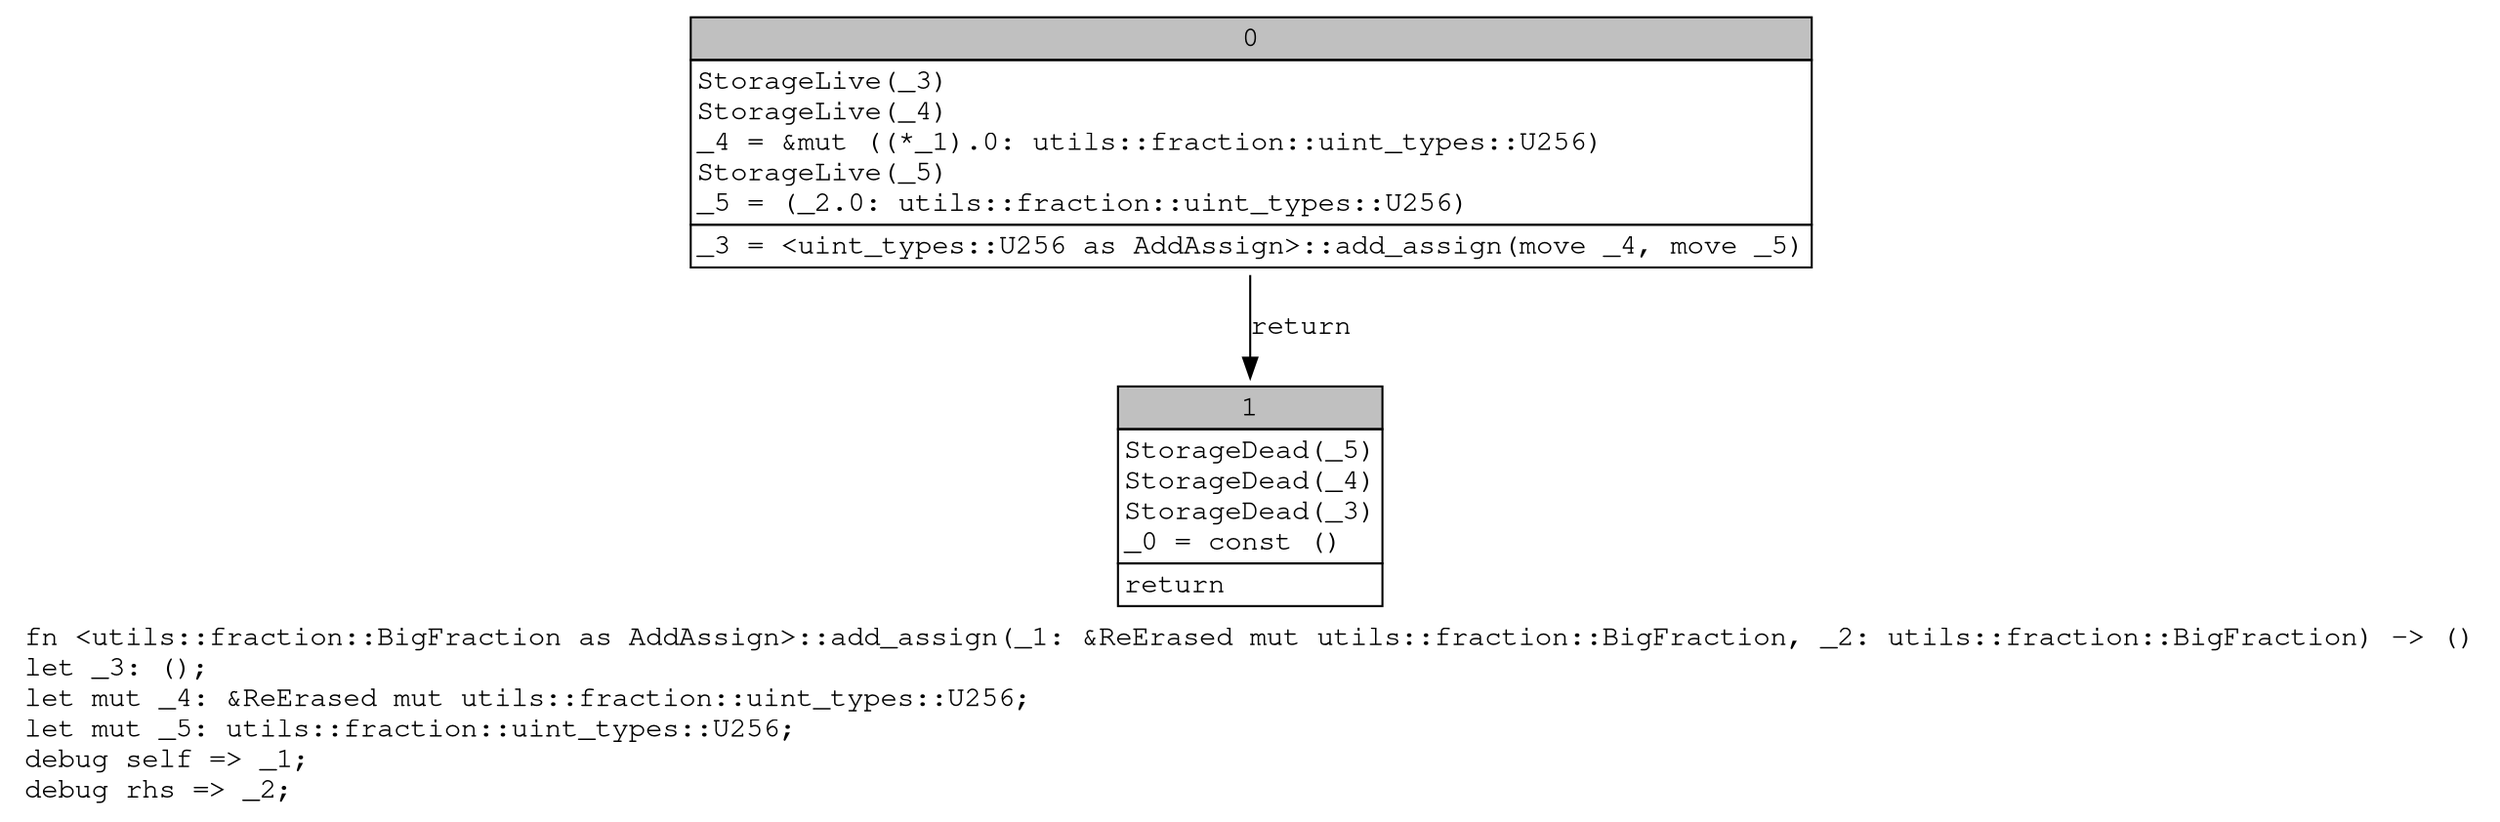 digraph Mir_0_2440 {
    graph [fontname="Courier, monospace"];
    node [fontname="Courier, monospace"];
    edge [fontname="Courier, monospace"];
    label=<fn &lt;utils::fraction::BigFraction as AddAssign&gt;::add_assign(_1: &amp;ReErased mut utils::fraction::BigFraction, _2: utils::fraction::BigFraction) -&gt; ()<br align="left"/>let _3: ();<br align="left"/>let mut _4: &amp;ReErased mut utils::fraction::uint_types::U256;<br align="left"/>let mut _5: utils::fraction::uint_types::U256;<br align="left"/>debug self =&gt; _1;<br align="left"/>debug rhs =&gt; _2;<br align="left"/>>;
    bb0__0_2440 [shape="none", label=<<table border="0" cellborder="1" cellspacing="0"><tr><td bgcolor="gray" align="center" colspan="1">0</td></tr><tr><td align="left" balign="left">StorageLive(_3)<br/>StorageLive(_4)<br/>_4 = &amp;mut ((*_1).0: utils::fraction::uint_types::U256)<br/>StorageLive(_5)<br/>_5 = (_2.0: utils::fraction::uint_types::U256)<br/></td></tr><tr><td align="left">_3 = &lt;uint_types::U256 as AddAssign&gt;::add_assign(move _4, move _5)</td></tr></table>>];
    bb1__0_2440 [shape="none", label=<<table border="0" cellborder="1" cellspacing="0"><tr><td bgcolor="gray" align="center" colspan="1">1</td></tr><tr><td align="left" balign="left">StorageDead(_5)<br/>StorageDead(_4)<br/>StorageDead(_3)<br/>_0 = const ()<br/></td></tr><tr><td align="left">return</td></tr></table>>];
    bb0__0_2440 -> bb1__0_2440 [label="return"];
}
